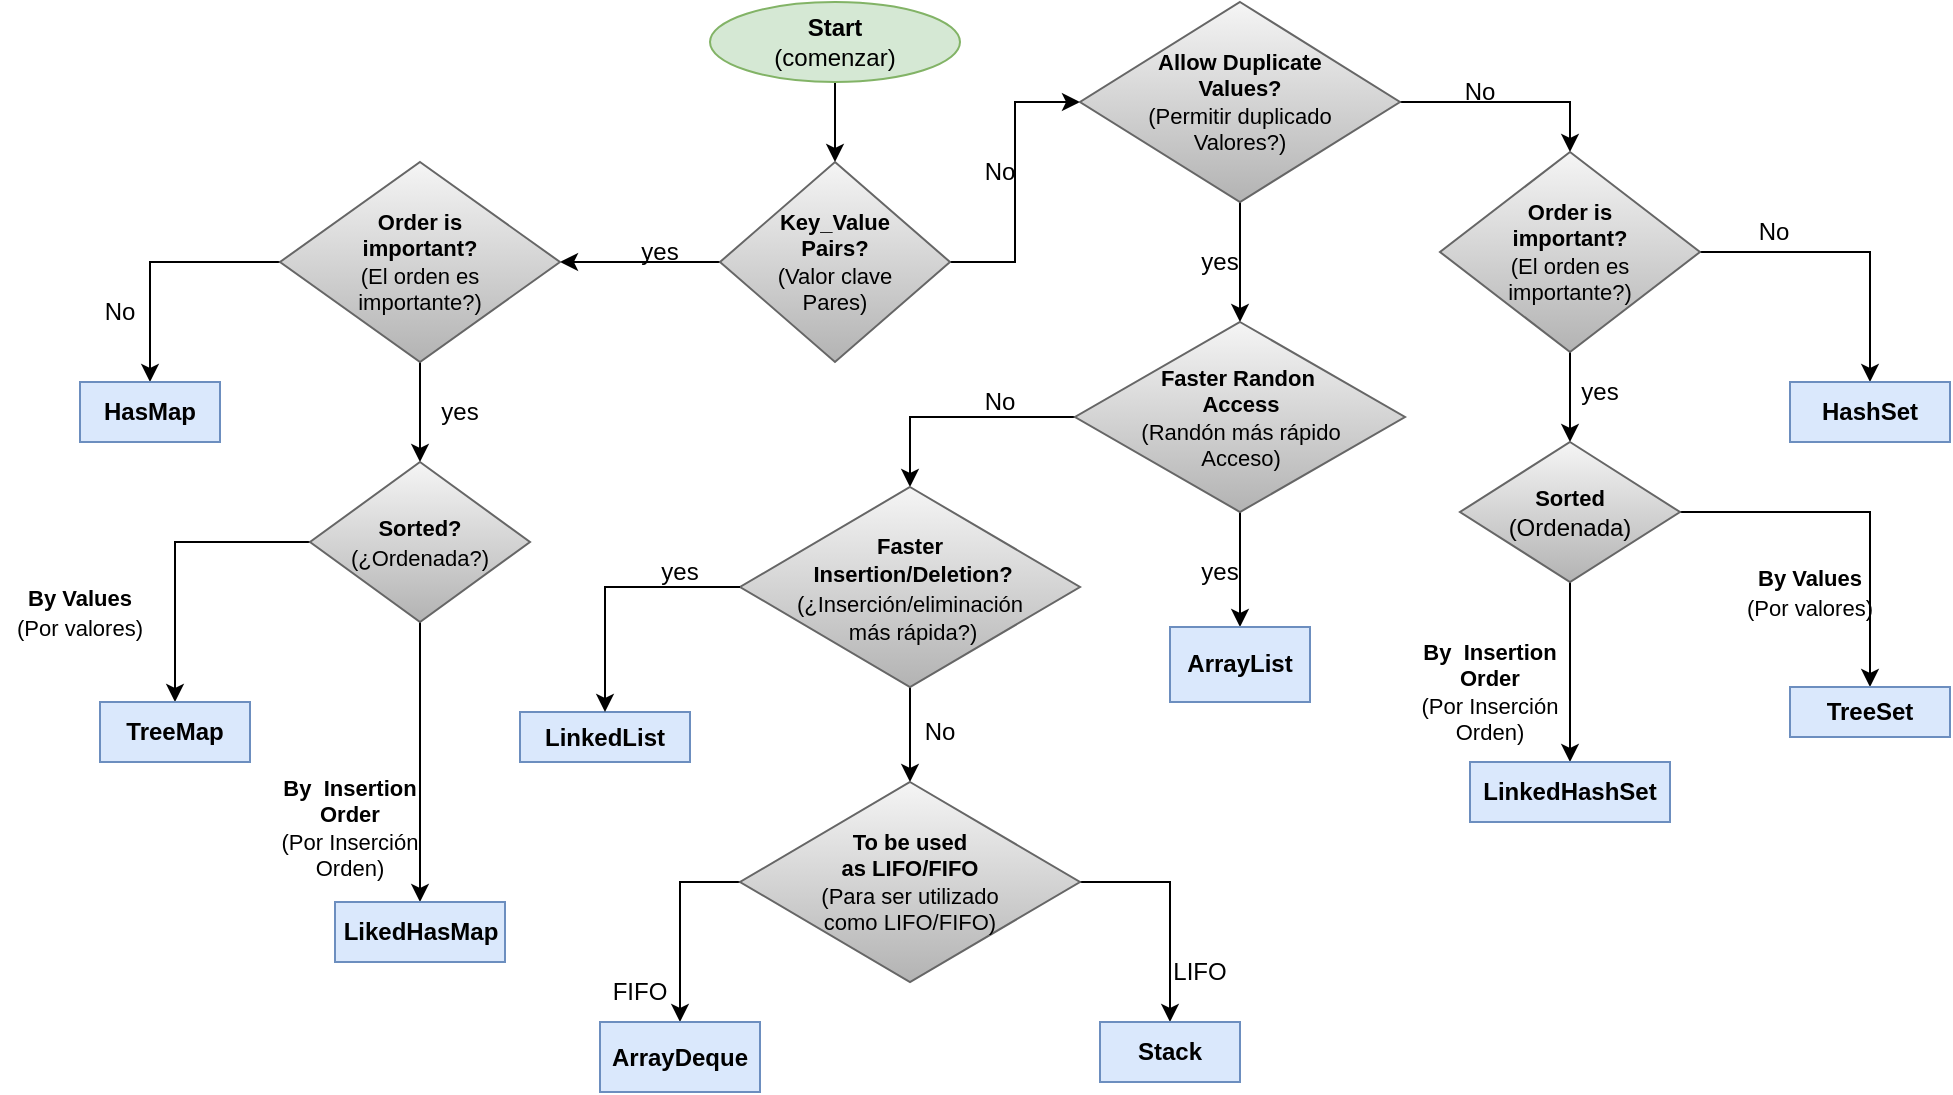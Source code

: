 <mxfile version="22.0.2" type="device">
  <diagram name="Página-1" id="KI8bUa7aei0umKRHovau">
    <mxGraphModel dx="1794" dy="494" grid="0" gridSize="10" guides="1" tooltips="1" connect="1" arrows="1" fold="1" page="1" pageScale="1" pageWidth="827" pageHeight="1169" math="0" shadow="0">
      <root>
        <mxCell id="0" />
        <mxCell id="1" parent="0" />
        <mxCell id="fGmWadkg2smVgqGT0z6X-11" style="edgeStyle=orthogonalEdgeStyle;rounded=0;orthogonalLoop=1;jettySize=auto;html=1;entryX=0.5;entryY=0;entryDx=0;entryDy=0;" parent="1" source="fGmWadkg2smVgqGT0z6X-1" target="fGmWadkg2smVgqGT0z6X-2" edge="1">
          <mxGeometry relative="1" as="geometry" />
        </mxCell>
        <mxCell id="fGmWadkg2smVgqGT0z6X-1" value="&lt;b&gt;Start&lt;br&gt;&lt;/b&gt;(comenzar)" style="ellipse;whiteSpace=wrap;html=1;fillColor=#d5e8d4;strokeColor=#82b366;" parent="1" vertex="1">
          <mxGeometry x="325" y="10" width="125" height="40" as="geometry" />
        </mxCell>
        <mxCell id="fGmWadkg2smVgqGT0z6X-4" style="edgeStyle=orthogonalEdgeStyle;rounded=0;orthogonalLoop=1;jettySize=auto;html=1;exitX=0;exitY=0.5;exitDx=0;exitDy=0;entryX=1;entryY=0.5;entryDx=0;entryDy=0;" parent="1" source="fGmWadkg2smVgqGT0z6X-2" target="fGmWadkg2smVgqGT0z6X-3" edge="1">
          <mxGeometry relative="1" as="geometry" />
        </mxCell>
        <mxCell id="fGmWadkg2smVgqGT0z6X-23" style="edgeStyle=orthogonalEdgeStyle;rounded=0;orthogonalLoop=1;jettySize=auto;html=1;entryX=0;entryY=0.5;entryDx=0;entryDy=0;" parent="1" source="fGmWadkg2smVgqGT0z6X-2" target="fGmWadkg2smVgqGT0z6X-22" edge="1">
          <mxGeometry relative="1" as="geometry" />
        </mxCell>
        <mxCell id="fGmWadkg2smVgqGT0z6X-2" value="&lt;div style=&quot;font-size: 11px;&quot;&gt;&lt;b&gt;&lt;font style=&quot;font-size: 11px;&quot;&gt;Key_Value&lt;/font&gt;&lt;/b&gt;&lt;/div&gt;&lt;div style=&quot;font-size: 11px;&quot;&gt;&lt;b&gt;&lt;font style=&quot;font-size: 11px;&quot;&gt;Pairs?&lt;/font&gt;&lt;/b&gt;&lt;/div&gt;&lt;div style=&quot;font-size: 11px;&quot;&gt;&lt;font style=&quot;font-size: 11px;&quot;&gt;(Valor clave&lt;/font&gt;&lt;/div&gt;&lt;div style=&quot;font-size: 11px;&quot;&gt;&lt;font style=&quot;font-size: 11px;&quot;&gt;&lt;span style=&quot;background-color: initial;&quot;&gt;Pares&lt;/span&gt;)&lt;/font&gt;&lt;/div&gt;" style="rhombus;whiteSpace=wrap;html=1;fillColor=#f5f5f5;gradientColor=#b3b3b3;strokeColor=#666666;" parent="1" vertex="1">
          <mxGeometry x="330" y="90" width="115" height="100" as="geometry" />
        </mxCell>
        <mxCell id="fGmWadkg2smVgqGT0z6X-7" style="edgeStyle=elbowEdgeStyle;rounded=0;orthogonalLoop=1;jettySize=auto;html=1;entryX=0.5;entryY=0;entryDx=0;entryDy=0;exitX=0;exitY=0.5;exitDx=0;exitDy=0;" parent="1" source="fGmWadkg2smVgqGT0z6X-3" target="fGmWadkg2smVgqGT0z6X-6" edge="1">
          <mxGeometry relative="1" as="geometry">
            <Array as="points">
              <mxPoint x="45" y="160" />
            </Array>
          </mxGeometry>
        </mxCell>
        <mxCell id="fGmWadkg2smVgqGT0z6X-13" style="edgeStyle=orthogonalEdgeStyle;rounded=0;orthogonalLoop=1;jettySize=auto;html=1;entryX=0.5;entryY=0;entryDx=0;entryDy=0;" parent="1" source="fGmWadkg2smVgqGT0z6X-3" target="fGmWadkg2smVgqGT0z6X-12" edge="1">
          <mxGeometry relative="1" as="geometry" />
        </mxCell>
        <mxCell id="fGmWadkg2smVgqGT0z6X-3" value="&lt;div style=&quot;font-size: 11px;&quot;&gt;&lt;b&gt;&lt;font style=&quot;font-size: 11px;&quot;&gt;Order is&lt;/font&gt;&lt;/b&gt;&lt;/div&gt;&lt;div style=&quot;font-size: 11px;&quot;&gt;&lt;b&gt;&lt;font style=&quot;font-size: 11px;&quot;&gt;important?&lt;/font&gt;&lt;/b&gt;&lt;/div&gt;&lt;div style=&quot;font-size: 11px;&quot;&gt;&lt;font style=&quot;font-size: 11px;&quot;&gt;(El orden es&lt;/font&gt;&lt;/div&gt;&lt;div style=&quot;font-size: 11px;&quot;&gt;&lt;font style=&quot;font-size: 11px;&quot;&gt;&lt;span style=&quot;background-color: initial;&quot;&gt;importante?&lt;/span&gt;)&lt;/font&gt;&lt;/div&gt;" style="rhombus;whiteSpace=wrap;html=1;fillColor=#f5f5f5;gradientColor=#b3b3b3;strokeColor=#666666;" parent="1" vertex="1">
          <mxGeometry x="110" y="90" width="140" height="100" as="geometry" />
        </mxCell>
        <mxCell id="fGmWadkg2smVgqGT0z6X-5" value="yes" style="text;html=1;strokeColor=none;fillColor=none;align=center;verticalAlign=middle;whiteSpace=wrap;rounded=0;" parent="1" vertex="1">
          <mxGeometry x="270" y="120" width="60" height="30" as="geometry" />
        </mxCell>
        <mxCell id="fGmWadkg2smVgqGT0z6X-6" value="&lt;b&gt;HasMap&lt;/b&gt;" style="rounded=0;whiteSpace=wrap;html=1;fillColor=#dae8fc;strokeColor=#6c8ebf;" parent="1" vertex="1">
          <mxGeometry x="10" y="200" width="70" height="30" as="geometry" />
        </mxCell>
        <mxCell id="fGmWadkg2smVgqGT0z6X-9" value="No" style="text;html=1;strokeColor=none;fillColor=none;align=center;verticalAlign=middle;whiteSpace=wrap;rounded=0;" parent="1" vertex="1">
          <mxGeometry y="150" width="60" height="30" as="geometry" />
        </mxCell>
        <mxCell id="fGmWadkg2smVgqGT0z6X-17" style="edgeStyle=orthogonalEdgeStyle;rounded=0;orthogonalLoop=1;jettySize=auto;html=1;entryX=0.5;entryY=0;entryDx=0;entryDy=0;" parent="1" source="fGmWadkg2smVgqGT0z6X-12" target="fGmWadkg2smVgqGT0z6X-16" edge="1">
          <mxGeometry relative="1" as="geometry" />
        </mxCell>
        <mxCell id="fGmWadkg2smVgqGT0z6X-20" style="edgeStyle=orthogonalEdgeStyle;rounded=0;orthogonalLoop=1;jettySize=auto;html=1;" parent="1" source="fGmWadkg2smVgqGT0z6X-12" target="fGmWadkg2smVgqGT0z6X-19" edge="1">
          <mxGeometry relative="1" as="geometry" />
        </mxCell>
        <mxCell id="fGmWadkg2smVgqGT0z6X-12" value="&lt;font style=&quot;font-size: 11px;&quot;&gt;&lt;b&gt;Sorted?&lt;br&gt;&lt;/b&gt;(¿Ordenada?)&lt;/font&gt;" style="rhombus;whiteSpace=wrap;html=1;fillColor=#f5f5f5;gradientColor=#b3b3b3;strokeColor=#666666;" parent="1" vertex="1">
          <mxGeometry x="125" y="240" width="110" height="80" as="geometry" />
        </mxCell>
        <mxCell id="fGmWadkg2smVgqGT0z6X-14" value="yes" style="text;html=1;strokeColor=none;fillColor=none;align=center;verticalAlign=middle;whiteSpace=wrap;rounded=0;" parent="1" vertex="1">
          <mxGeometry x="170" y="200" width="60" height="30" as="geometry" />
        </mxCell>
        <mxCell id="fGmWadkg2smVgqGT0z6X-16" value="&lt;b&gt;TreeMap&lt;/b&gt;" style="rounded=0;whiteSpace=wrap;html=1;fillColor=#dae8fc;strokeColor=#6c8ebf;" parent="1" vertex="1">
          <mxGeometry x="20" y="360" width="75" height="30" as="geometry" />
        </mxCell>
        <mxCell id="fGmWadkg2smVgqGT0z6X-18" value="&lt;font style=&quot;font-size: 11px;&quot;&gt;&lt;b&gt;By Values&lt;/b&gt;&lt;br&gt;(Por valores)&lt;/font&gt;" style="text;html=1;strokeColor=none;fillColor=none;align=center;verticalAlign=middle;whiteSpace=wrap;rounded=0;" parent="1" vertex="1">
          <mxGeometry x="-30" y="300" width="80" height="30" as="geometry" />
        </mxCell>
        <mxCell id="fGmWadkg2smVgqGT0z6X-19" value="&lt;b&gt;LikedHasMap&lt;/b&gt;" style="rounded=0;whiteSpace=wrap;html=1;fillColor=#dae8fc;strokeColor=#6c8ebf;" parent="1" vertex="1">
          <mxGeometry x="137.5" y="460" width="85" height="30" as="geometry" />
        </mxCell>
        <mxCell id="fGmWadkg2smVgqGT0z6X-21" value="&lt;div style=&quot;font-size: 11px;&quot;&gt;&lt;b&gt;&lt;font style=&quot;font-size: 11px;&quot;&gt;By&amp;nbsp;&amp;nbsp;&lt;/font&gt;&lt;span style=&quot;background-color: initial;&quot;&gt;Insertion&lt;/span&gt;&lt;/b&gt;&lt;/div&gt;&lt;div style=&quot;font-size: 11px;&quot;&gt;&lt;font style=&quot;font-size: 11px;&quot;&gt;&lt;b&gt;Order&lt;/b&gt;&lt;/font&gt;&lt;/div&gt;&lt;div style=&quot;font-size: 11px;&quot;&gt;&lt;font style=&quot;font-size: 11px;&quot;&gt;(Por&amp;nbsp;&lt;/font&gt;&lt;span style=&quot;background-color: initial;&quot;&gt;Inserción&lt;/span&gt;&lt;/div&gt;&lt;div style=&quot;font-size: 11px;&quot;&gt;&lt;font style=&quot;font-size: 11px;&quot;&gt;&lt;span style=&quot;background-color: initial;&quot;&gt;Orden&lt;/span&gt;)&lt;/font&gt;&lt;/div&gt;" style="text;html=1;strokeColor=none;fillColor=none;align=center;verticalAlign=middle;whiteSpace=wrap;rounded=0;" parent="1" vertex="1">
          <mxGeometry x="100" y="377.5" width="90" height="90" as="geometry" />
        </mxCell>
        <mxCell id="fGmWadkg2smVgqGT0z6X-26" style="edgeStyle=orthogonalEdgeStyle;rounded=0;orthogonalLoop=1;jettySize=auto;html=1;exitX=1;exitY=0.5;exitDx=0;exitDy=0;entryX=0.5;entryY=0;entryDx=0;entryDy=0;" parent="1" source="fGmWadkg2smVgqGT0z6X-22" target="fGmWadkg2smVgqGT0z6X-25" edge="1">
          <mxGeometry relative="1" as="geometry" />
        </mxCell>
        <mxCell id="fGmWadkg2smVgqGT0z6X-45" style="edgeStyle=orthogonalEdgeStyle;rounded=0;orthogonalLoop=1;jettySize=auto;html=1;entryX=0.5;entryY=0;entryDx=0;entryDy=0;" parent="1" source="fGmWadkg2smVgqGT0z6X-22" target="fGmWadkg2smVgqGT0z6X-44" edge="1">
          <mxGeometry relative="1" as="geometry" />
        </mxCell>
        <mxCell id="fGmWadkg2smVgqGT0z6X-22" value="&lt;div style=&quot;font-size: 11px;&quot;&gt;&lt;font style=&quot;font-size: 11px;&quot;&gt;&lt;b&gt;Allow Duplicate&lt;/b&gt;&lt;/font&gt;&lt;/div&gt;&lt;div style=&quot;font-size: 11px;&quot;&gt;&lt;font style=&quot;font-size: 11px;&quot;&gt;&lt;b&gt;Values?&lt;/b&gt;&lt;/font&gt;&lt;/div&gt;&lt;div style=&quot;font-size: 11px;&quot;&gt;&lt;font style=&quot;font-size: 11px;&quot;&gt;(Permitir duplicado&lt;/font&gt;&lt;/div&gt;&lt;div style=&quot;font-size: 11px;&quot;&gt;&lt;font style=&quot;font-size: 11px;&quot;&gt;&lt;span style=&quot;background-color: initial;&quot;&gt;Valores?&lt;/span&gt;)&lt;/font&gt;&lt;/div&gt;" style="rhombus;whiteSpace=wrap;html=1;fillColor=#f5f5f5;gradientColor=#b3b3b3;strokeColor=#666666;" parent="1" vertex="1">
          <mxGeometry x="510" y="10" width="160" height="100" as="geometry" />
        </mxCell>
        <mxCell id="fGmWadkg2smVgqGT0z6X-24" value="No" style="text;html=1;strokeColor=none;fillColor=none;align=center;verticalAlign=middle;whiteSpace=wrap;rounded=0;" parent="1" vertex="1">
          <mxGeometry x="410" y="360" width="60" height="30" as="geometry" />
        </mxCell>
        <mxCell id="fGmWadkg2smVgqGT0z6X-29" style="edgeStyle=orthogonalEdgeStyle;rounded=0;orthogonalLoop=1;jettySize=auto;html=1;exitX=1;exitY=0.5;exitDx=0;exitDy=0;entryX=0.5;entryY=0;entryDx=0;entryDy=0;" parent="1" source="fGmWadkg2smVgqGT0z6X-25" target="fGmWadkg2smVgqGT0z6X-31" edge="1">
          <mxGeometry relative="1" as="geometry">
            <mxPoint x="860" y="210" as="targetPoint" />
          </mxGeometry>
        </mxCell>
        <mxCell id="fGmWadkg2smVgqGT0z6X-35" style="edgeStyle=orthogonalEdgeStyle;rounded=0;orthogonalLoop=1;jettySize=auto;html=1;entryX=0.5;entryY=0;entryDx=0;entryDy=0;" parent="1" source="fGmWadkg2smVgqGT0z6X-25" target="fGmWadkg2smVgqGT0z6X-32" edge="1">
          <mxGeometry relative="1" as="geometry" />
        </mxCell>
        <mxCell id="fGmWadkg2smVgqGT0z6X-25" value="&lt;div style=&quot;border-color: var(--border-color); font-size: 11px;&quot;&gt;&lt;b style=&quot;border-color: var(--border-color);&quot;&gt;Order is&lt;/b&gt;&lt;/div&gt;&lt;div style=&quot;border-color: var(--border-color); font-size: 11px;&quot;&gt;&lt;b style=&quot;border-color: var(--border-color);&quot;&gt;important?&lt;/b&gt;&lt;/div&gt;&lt;div style=&quot;border-color: var(--border-color); font-size: 11px;&quot;&gt;&lt;font style=&quot;border-color: var(--border-color);&quot;&gt;(El orden es&lt;/font&gt;&lt;/div&gt;&lt;div style=&quot;border-color: var(--border-color); font-size: 11px;&quot;&gt;&lt;font style=&quot;border-color: var(--border-color);&quot;&gt;importante?)&lt;/font&gt;&lt;/div&gt;" style="rhombus;whiteSpace=wrap;html=1;fillColor=#f5f5f5;gradientColor=#b3b3b3;strokeColor=#666666;" parent="1" vertex="1">
          <mxGeometry x="690" y="85" width="130" height="100" as="geometry" />
        </mxCell>
        <mxCell id="fGmWadkg2smVgqGT0z6X-27" value="No" style="text;html=1;strokeColor=none;fillColor=none;align=center;verticalAlign=middle;whiteSpace=wrap;rounded=0;" parent="1" vertex="1">
          <mxGeometry x="680" y="40" width="60" height="30" as="geometry" />
        </mxCell>
        <mxCell id="fGmWadkg2smVgqGT0z6X-30" value="No" style="text;html=1;strokeColor=none;fillColor=none;align=center;verticalAlign=middle;whiteSpace=wrap;rounded=0;" parent="1" vertex="1">
          <mxGeometry x="827" y="110" width="60" height="30" as="geometry" />
        </mxCell>
        <mxCell id="fGmWadkg2smVgqGT0z6X-31" value="&lt;b&gt;HashSet&lt;/b&gt;" style="rounded=0;whiteSpace=wrap;html=1;fillColor=#dae8fc;strokeColor=#6c8ebf;" parent="1" vertex="1">
          <mxGeometry x="865" y="200" width="80" height="30" as="geometry" />
        </mxCell>
        <mxCell id="fGmWadkg2smVgqGT0z6X-37" style="edgeStyle=orthogonalEdgeStyle;rounded=0;orthogonalLoop=1;jettySize=auto;html=1;entryX=0.5;entryY=0;entryDx=0;entryDy=0;" parent="1" source="fGmWadkg2smVgqGT0z6X-32" target="fGmWadkg2smVgqGT0z6X-41" edge="1">
          <mxGeometry relative="1" as="geometry">
            <mxPoint x="890" y="360" as="targetPoint" />
          </mxGeometry>
        </mxCell>
        <mxCell id="fGmWadkg2smVgqGT0z6X-43" style="edgeStyle=orthogonalEdgeStyle;rounded=0;orthogonalLoop=1;jettySize=auto;html=1;entryX=0.5;entryY=0;entryDx=0;entryDy=0;" parent="1" source="fGmWadkg2smVgqGT0z6X-32" target="fGmWadkg2smVgqGT0z6X-42" edge="1">
          <mxGeometry relative="1" as="geometry" />
        </mxCell>
        <mxCell id="fGmWadkg2smVgqGT0z6X-32" value="&lt;b style=&quot;border-color: var(--border-color); font-size: 11px;&quot;&gt;Sorted&lt;br style=&quot;border-color: var(--border-color);&quot;&gt;&lt;/b&gt;(Ordenada)" style="rhombus;whiteSpace=wrap;html=1;fillColor=#f5f5f5;gradientColor=#b3b3b3;strokeColor=#666666;" parent="1" vertex="1">
          <mxGeometry x="700" y="230" width="110" height="70" as="geometry" />
        </mxCell>
        <mxCell id="fGmWadkg2smVgqGT0z6X-34" value="yes" style="text;html=1;strokeColor=none;fillColor=none;align=center;verticalAlign=middle;whiteSpace=wrap;rounded=0;" parent="1" vertex="1">
          <mxGeometry x="740" y="190" width="60" height="30" as="geometry" />
        </mxCell>
        <mxCell id="fGmWadkg2smVgqGT0z6X-38" value="&lt;font style=&quot;font-size: 11px;&quot;&gt;&lt;b&gt;By Values&lt;/b&gt;&lt;br&gt;(Por valores)&lt;/font&gt;" style="text;html=1;strokeColor=none;fillColor=none;align=center;verticalAlign=middle;whiteSpace=wrap;rounded=0;" parent="1" vertex="1">
          <mxGeometry x="830" y="290" width="90" height="30" as="geometry" />
        </mxCell>
        <mxCell id="fGmWadkg2smVgqGT0z6X-40" value="&lt;div style=&quot;font-size: 11px;&quot;&gt;&lt;b&gt;&lt;font style=&quot;font-size: 11px;&quot;&gt;By&amp;nbsp;&amp;nbsp;&lt;/font&gt;&lt;span style=&quot;background-color: initial;&quot;&gt;Insertion&lt;/span&gt;&lt;/b&gt;&lt;/div&gt;&lt;div style=&quot;font-size: 11px;&quot;&gt;&lt;font style=&quot;font-size: 11px;&quot;&gt;&lt;b&gt;Order&lt;/b&gt;&lt;/font&gt;&lt;/div&gt;&lt;div style=&quot;font-size: 11px;&quot;&gt;&lt;font style=&quot;font-size: 11px;&quot;&gt;(Por&amp;nbsp;&lt;/font&gt;&lt;span style=&quot;background-color: initial;&quot;&gt;Inserción&lt;/span&gt;&lt;/div&gt;&lt;div style=&quot;font-size: 11px;&quot;&gt;&lt;font style=&quot;font-size: 11px;&quot;&gt;&lt;span style=&quot;background-color: initial;&quot;&gt;Orden&lt;/span&gt;)&lt;/font&gt;&lt;/div&gt;" style="text;html=1;strokeColor=none;fillColor=none;align=center;verticalAlign=middle;whiteSpace=wrap;rounded=0;" parent="1" vertex="1">
          <mxGeometry x="670" y="310" width="90" height="90" as="geometry" />
        </mxCell>
        <mxCell id="fGmWadkg2smVgqGT0z6X-41" value="&lt;b&gt;TreeSet&lt;/b&gt;" style="rounded=0;whiteSpace=wrap;html=1;fillColor=#dae8fc;strokeColor=#6c8ebf;" parent="1" vertex="1">
          <mxGeometry x="865" y="352.5" width="80" height="25" as="geometry" />
        </mxCell>
        <mxCell id="fGmWadkg2smVgqGT0z6X-42" value="&lt;b&gt;LinkedHashSet&lt;/b&gt;" style="rounded=0;whiteSpace=wrap;html=1;fillColor=#dae8fc;strokeColor=#6c8ebf;" parent="1" vertex="1">
          <mxGeometry x="705" y="390" width="100" height="30" as="geometry" />
        </mxCell>
        <mxCell id="fGmWadkg2smVgqGT0z6X-48" style="edgeStyle=orthogonalEdgeStyle;rounded=0;orthogonalLoop=1;jettySize=auto;html=1;entryX=0.5;entryY=0;entryDx=0;entryDy=0;" parent="1" source="fGmWadkg2smVgqGT0z6X-44" target="fGmWadkg2smVgqGT0z6X-47" edge="1">
          <mxGeometry relative="1" as="geometry">
            <Array as="points">
              <mxPoint x="425" y="218" />
            </Array>
          </mxGeometry>
        </mxCell>
        <mxCell id="fGmWadkg2smVgqGT0z6X-52" style="edgeStyle=orthogonalEdgeStyle;rounded=0;orthogonalLoop=1;jettySize=auto;html=1;entryX=0.5;entryY=0;entryDx=0;entryDy=0;" parent="1" source="fGmWadkg2smVgqGT0z6X-44" target="fGmWadkg2smVgqGT0z6X-51" edge="1">
          <mxGeometry relative="1" as="geometry" />
        </mxCell>
        <mxCell id="fGmWadkg2smVgqGT0z6X-44" value="&lt;div style=&quot;font-size: 11px;&quot;&gt;&lt;font style=&quot;font-size: 11px;&quot;&gt;&lt;b&gt;Faster Randon&amp;nbsp;&lt;/b&gt;&lt;/font&gt;&lt;/div&gt;&lt;div style=&quot;font-size: 11px;&quot;&gt;&lt;font style=&quot;font-size: 11px;&quot;&gt;&lt;b&gt;Access&lt;/b&gt;&lt;/font&gt;&lt;/div&gt;&lt;div style=&quot;font-size: 11px;&quot;&gt;&lt;font style=&quot;font-size: 11px;&quot;&gt;(Randón más rápido&lt;/font&gt;&lt;/div&gt;&lt;div style=&quot;font-size: 11px;&quot;&gt;&lt;font style=&quot;font-size: 11px;&quot;&gt;&lt;span style=&quot;background-color: initial;&quot;&gt;Acceso&lt;/span&gt;)&lt;/font&gt;&lt;/div&gt;" style="rhombus;whiteSpace=wrap;html=1;fillColor=#f5f5f5;gradientColor=#b3b3b3;strokeColor=#666666;" parent="1" vertex="1">
          <mxGeometry x="507.5" y="170" width="165" height="95" as="geometry" />
        </mxCell>
        <mxCell id="fGmWadkg2smVgqGT0z6X-46" value="yes" style="text;html=1;strokeColor=none;fillColor=none;align=center;verticalAlign=middle;whiteSpace=wrap;rounded=0;" parent="1" vertex="1">
          <mxGeometry x="550" y="125" width="60" height="30" as="geometry" />
        </mxCell>
        <mxCell id="fGmWadkg2smVgqGT0z6X-55" style="edgeStyle=orthogonalEdgeStyle;rounded=0;orthogonalLoop=1;jettySize=auto;html=1;entryX=0.5;entryY=0;entryDx=0;entryDy=0;" parent="1" source="fGmWadkg2smVgqGT0z6X-47" target="fGmWadkg2smVgqGT0z6X-54" edge="1">
          <mxGeometry relative="1" as="geometry" />
        </mxCell>
        <mxCell id="fGmWadkg2smVgqGT0z6X-47" value="&lt;font style=&quot;font-size: 11px;&quot;&gt;&lt;b&gt;Faster&lt;br&gt;&amp;nbsp;Insertion/Deletion?&lt;/b&gt;&lt;br&gt;(¿Inserción/eliminación&lt;br&gt;&amp;nbsp;más rápida?)&lt;/font&gt;" style="rhombus;whiteSpace=wrap;html=1;fillColor=#f5f5f5;gradientColor=#b3b3b3;strokeColor=#666666;" parent="1" vertex="1">
          <mxGeometry x="340" y="252.5" width="170" height="100" as="geometry" />
        </mxCell>
        <mxCell id="fGmWadkg2smVgqGT0z6X-49" value="No" style="text;html=1;strokeColor=none;fillColor=none;align=center;verticalAlign=middle;whiteSpace=wrap;rounded=0;" parent="1" vertex="1">
          <mxGeometry x="440" y="80" width="60" height="30" as="geometry" />
        </mxCell>
        <mxCell id="fGmWadkg2smVgqGT0z6X-51" value="&lt;b&gt;ArrayList&lt;/b&gt;" style="rounded=0;whiteSpace=wrap;html=1;fillColor=#dae8fc;strokeColor=#6c8ebf;" parent="1" vertex="1">
          <mxGeometry x="555" y="322.5" width="70" height="37.5" as="geometry" />
        </mxCell>
        <mxCell id="fGmWadkg2smVgqGT0z6X-53" value="yes" style="text;html=1;strokeColor=none;fillColor=none;align=center;verticalAlign=middle;whiteSpace=wrap;rounded=0;" parent="1" vertex="1">
          <mxGeometry x="550" y="280" width="60" height="30" as="geometry" />
        </mxCell>
        <mxCell id="fGmWadkg2smVgqGT0z6X-57" style="edgeStyle=orthogonalEdgeStyle;rounded=0;orthogonalLoop=1;jettySize=auto;html=1;exitX=0;exitY=0.5;exitDx=0;exitDy=0;" parent="1" source="fGmWadkg2smVgqGT0z6X-54" target="fGmWadkg2smVgqGT0z6X-56" edge="1">
          <mxGeometry relative="1" as="geometry" />
        </mxCell>
        <mxCell id="fGmWadkg2smVgqGT0z6X-63" style="edgeStyle=orthogonalEdgeStyle;rounded=0;orthogonalLoop=1;jettySize=auto;html=1;entryX=0.5;entryY=0;entryDx=0;entryDy=0;" parent="1" source="fGmWadkg2smVgqGT0z6X-54" target="fGmWadkg2smVgqGT0z6X-59" edge="1">
          <mxGeometry relative="1" as="geometry" />
        </mxCell>
        <mxCell id="fGmWadkg2smVgqGT0z6X-54" value="&lt;div style=&quot;font-size: 11px;&quot;&gt;&lt;font style=&quot;font-size: 11px;&quot;&gt;&lt;b&gt;To be used&lt;/b&gt;&lt;/font&gt;&lt;/div&gt;&lt;div style=&quot;font-size: 11px;&quot;&gt;&lt;font style=&quot;font-size: 11px;&quot;&gt;&lt;b&gt;as LIFO/FIFO&lt;/b&gt;&lt;/font&gt;&lt;/div&gt;&lt;div style=&quot;font-size: 11px;&quot;&gt;&lt;font style=&quot;font-size: 11px;&quot;&gt;(Para ser utilizado&lt;/font&gt;&lt;/div&gt;&lt;div style=&quot;font-size: 11px;&quot;&gt;&lt;font style=&quot;font-size: 11px;&quot;&gt;&lt;span style=&quot;background-color: initial;&quot;&gt;como LIFO/FIFO&lt;/span&gt;)&lt;/font&gt;&lt;/div&gt;" style="rhombus;whiteSpace=wrap;html=1;fillColor=#f5f5f5;gradientColor=#b3b3b3;strokeColor=#666666;" parent="1" vertex="1">
          <mxGeometry x="340" y="400" width="170" height="100" as="geometry" />
        </mxCell>
        <mxCell id="fGmWadkg2smVgqGT0z6X-56" value="&lt;b&gt;ArrayDeque&lt;/b&gt;" style="rounded=0;whiteSpace=wrap;html=1;fillColor=#dae8fc;strokeColor=#6c8ebf;" parent="1" vertex="1">
          <mxGeometry x="270" y="520" width="80" height="35" as="geometry" />
        </mxCell>
        <mxCell id="fGmWadkg2smVgqGT0z6X-58" value="FIFO" style="text;html=1;strokeColor=none;fillColor=none;align=center;verticalAlign=middle;whiteSpace=wrap;rounded=0;" parent="1" vertex="1">
          <mxGeometry x="260" y="490" width="60" height="30" as="geometry" />
        </mxCell>
        <mxCell id="fGmWadkg2smVgqGT0z6X-59" value="&lt;b&gt;Stack&lt;/b&gt;" style="rounded=0;whiteSpace=wrap;html=1;fillColor=#dae8fc;strokeColor=#6c8ebf;" parent="1" vertex="1">
          <mxGeometry x="520" y="520" width="70" height="30" as="geometry" />
        </mxCell>
        <mxCell id="fGmWadkg2smVgqGT0z6X-62" value="LIFO" style="text;html=1;strokeColor=none;fillColor=none;align=center;verticalAlign=middle;whiteSpace=wrap;rounded=0;" parent="1" vertex="1">
          <mxGeometry x="540" y="480" width="60" height="30" as="geometry" />
        </mxCell>
        <mxCell id="fGmWadkg2smVgqGT0z6X-64" value="&lt;b&gt;LinkedList&lt;/b&gt;" style="rounded=0;whiteSpace=wrap;html=1;fillColor=#dae8fc;strokeColor=#6c8ebf;" parent="1" vertex="1">
          <mxGeometry x="230" y="365" width="85" height="25" as="geometry" />
        </mxCell>
        <mxCell id="fGmWadkg2smVgqGT0z6X-65" style="edgeStyle=orthogonalEdgeStyle;rounded=0;orthogonalLoop=1;jettySize=auto;html=1;entryX=0.5;entryY=0;entryDx=0;entryDy=0;" parent="1" source="fGmWadkg2smVgqGT0z6X-47" target="fGmWadkg2smVgqGT0z6X-64" edge="1">
          <mxGeometry relative="1" as="geometry" />
        </mxCell>
        <mxCell id="fGmWadkg2smVgqGT0z6X-66" value="yes" style="text;html=1;strokeColor=none;fillColor=none;align=center;verticalAlign=middle;whiteSpace=wrap;rounded=0;" parent="1" vertex="1">
          <mxGeometry x="280" y="280" width="60" height="30" as="geometry" />
        </mxCell>
        <mxCell id="fggcoWk5MoFgKNvwU-eI-1" value="No" style="text;html=1;strokeColor=none;fillColor=none;align=center;verticalAlign=middle;whiteSpace=wrap;rounded=0;" vertex="1" parent="1">
          <mxGeometry x="440" y="195" width="60" height="30" as="geometry" />
        </mxCell>
      </root>
    </mxGraphModel>
  </diagram>
</mxfile>
